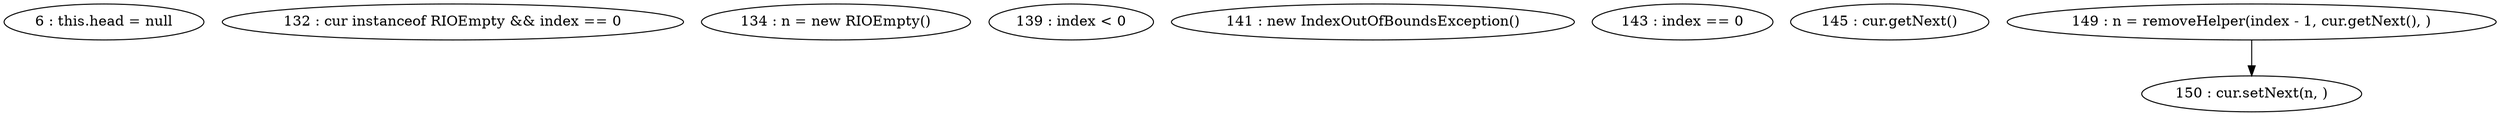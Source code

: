 digraph G {
"6 : this.head = null"
"132 : cur instanceof RIOEmpty && index == 0"
"134 : n = new RIOEmpty()"
"139 : index < 0"
"141 : new IndexOutOfBoundsException()"
"143 : index == 0"
"145 : cur.getNext()"
"149 : n = removeHelper(index - 1, cur.getNext(), )"
"149 : n = removeHelper(index - 1, cur.getNext(), )" -> "150 : cur.setNext(n, )"
"150 : cur.setNext(n, )"
}